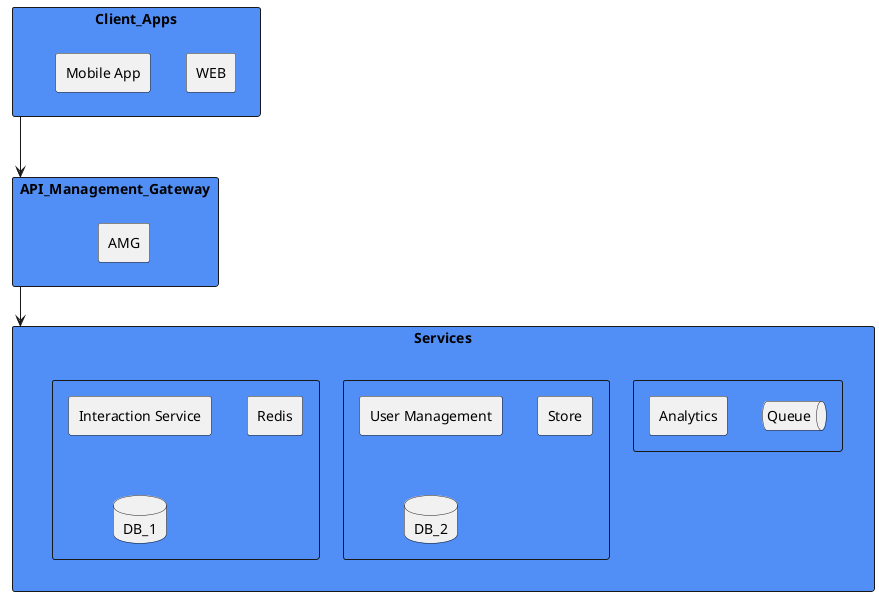@startuml
<style>
rectangle {
    BackGroundColor #518FF6
}
</style>

rectangle Client_Apps{
 agent WEB
 agent "Mobile App"
}

rectangle API_Management_Gateway{
 agent AMG
}

rectangle Services {
    rectangle  {
    queue Queue
    agent Analytics
    }

    rectangle {
     agent "User Management"
     agent "Store"
     database "DB_2"
    }

    rectangle {
     agent "Interaction Service"
     agent "Redis"
     database "DB_1"
    }
}

Client_Apps ---> API_Management_Gateway
API_Management_Gateway --> Services
@enduml